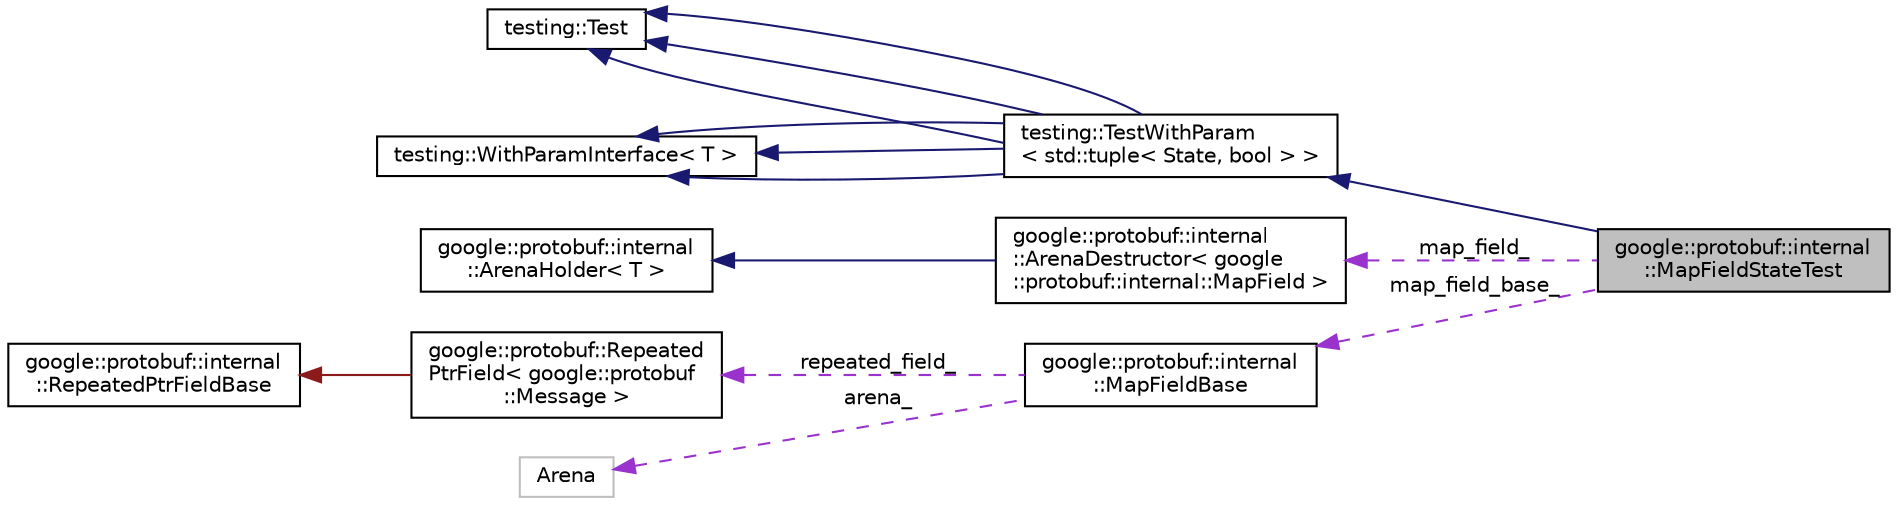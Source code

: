 digraph "google::protobuf::internal::MapFieldStateTest"
{
 // LATEX_PDF_SIZE
  edge [fontname="Helvetica",fontsize="10",labelfontname="Helvetica",labelfontsize="10"];
  node [fontname="Helvetica",fontsize="10",shape=record];
  rankdir="LR";
  Node1 [label="google::protobuf::internal\l::MapFieldStateTest",height=0.2,width=0.4,color="black", fillcolor="grey75", style="filled", fontcolor="black",tooltip=" "];
  Node2 -> Node1 [dir="back",color="midnightblue",fontsize="10",style="solid",fontname="Helvetica"];
  Node2 [label="testing::TestWithParam\l\< std::tuple\< State, bool \> \>",height=0.2,width=0.4,color="black", fillcolor="white", style="filled",URL="$classtesting_1_1TestWithParam.html",tooltip=" "];
  Node3 -> Node2 [dir="back",color="midnightblue",fontsize="10",style="solid",fontname="Helvetica"];
  Node3 [label="testing::Test",height=0.2,width=0.4,color="black", fillcolor="white", style="filled",URL="$classtesting_1_1Test.html",tooltip=" "];
  Node4 -> Node2 [dir="back",color="midnightblue",fontsize="10",style="solid",fontname="Helvetica"];
  Node4 [label="testing::WithParamInterface\< T \>",height=0.2,width=0.4,color="black", fillcolor="white", style="filled",URL="$classtesting_1_1WithParamInterface.html",tooltip=" "];
  Node3 -> Node2 [dir="back",color="midnightblue",fontsize="10",style="solid",fontname="Helvetica"];
  Node4 -> Node2 [dir="back",color="midnightblue",fontsize="10",style="solid",fontname="Helvetica"];
  Node3 -> Node2 [dir="back",color="midnightblue",fontsize="10",style="solid",fontname="Helvetica"];
  Node4 -> Node2 [dir="back",color="midnightblue",fontsize="10",style="solid",fontname="Helvetica"];
  Node5 -> Node1 [dir="back",color="darkorchid3",fontsize="10",style="dashed",label=" map_field_" ,fontname="Helvetica"];
  Node5 [label="google::protobuf::internal\l::ArenaDestructor\< google\l::protobuf::internal::MapField \>",height=0.2,width=0.4,color="black", fillcolor="white", style="filled",URL="$structgoogle_1_1protobuf_1_1internal_1_1ArenaDestructor.html",tooltip=" "];
  Node6 -> Node5 [dir="back",color="midnightblue",fontsize="10",style="solid",fontname="Helvetica"];
  Node6 [label="google::protobuf::internal\l::ArenaHolder\< T \>",height=0.2,width=0.4,color="black", fillcolor="white", style="filled",URL="$classgoogle_1_1protobuf_1_1internal_1_1ArenaHolder.html",tooltip=" "];
  Node7 -> Node1 [dir="back",color="darkorchid3",fontsize="10",style="dashed",label=" map_field_base_" ,fontname="Helvetica"];
  Node7 [label="google::protobuf::internal\l::MapFieldBase",height=0.2,width=0.4,color="black", fillcolor="white", style="filled",URL="$classgoogle_1_1protobuf_1_1internal_1_1MapFieldBase.html",tooltip=" "];
  Node8 -> Node7 [dir="back",color="darkorchid3",fontsize="10",style="dashed",label=" repeated_field_" ,fontname="Helvetica"];
  Node8 [label="google::protobuf::Repeated\lPtrField\< google::protobuf\l::Message \>",height=0.2,width=0.4,color="black", fillcolor="white", style="filled",URL="$classgoogle_1_1protobuf_1_1RepeatedPtrField.html",tooltip=" "];
  Node9 -> Node8 [dir="back",color="firebrick4",fontsize="10",style="solid",fontname="Helvetica"];
  Node9 [label="google::protobuf::internal\l::RepeatedPtrFieldBase",height=0.2,width=0.4,color="black", fillcolor="white", style="filled",URL="$classgoogle_1_1protobuf_1_1internal_1_1RepeatedPtrFieldBase.html",tooltip=" "];
  Node10 -> Node7 [dir="back",color="darkorchid3",fontsize="10",style="dashed",label=" arena_" ,fontname="Helvetica"];
  Node10 [label="Arena",height=0.2,width=0.4,color="grey75", fillcolor="white", style="filled",tooltip=" "];
}
